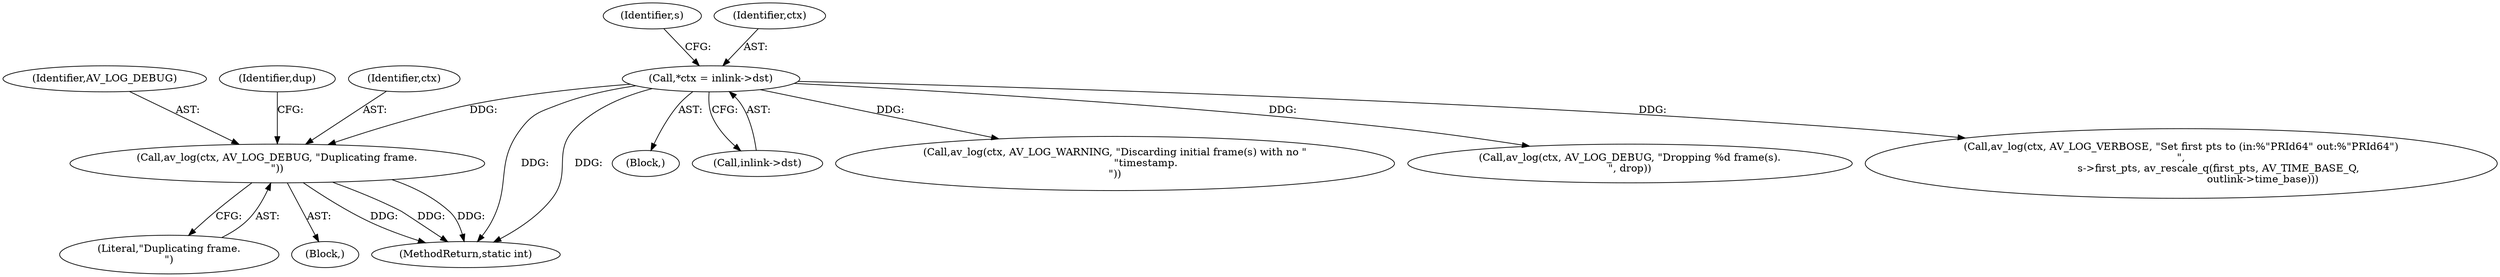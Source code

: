 digraph "0_FFmpeg_cdd5df8189ff1537f7abe8defe971f80602cc2d2@pointer" {
"1000375" [label="(Call,av_log(ctx, AV_LOG_DEBUG, \"Duplicating frame.\n\"))"];
"1000111" [label="(Call,*ctx = inlink->dst)"];
"1000109" [label="(Block,)"];
"1000111" [label="(Call,*ctx = inlink->dst)"];
"1000113" [label="(Call,inlink->dst)"];
"1000234" [label="(Call,av_log(ctx, AV_LOG_WARNING, \"Discarding initial frame(s) with no \"\n                   \"timestamp.\n\"))"];
"1000377" [label="(Identifier,AV_LOG_DEBUG)"];
"1000302" [label="(Call,av_log(ctx, AV_LOG_DEBUG, \"Dropping %d frame(s).\n\", drop))"];
"1000380" [label="(Identifier,dup)"];
"1000118" [label="(Identifier,s)"];
"1000206" [label="(Call,av_log(ctx, AV_LOG_VERBOSE, \"Set first pts to (in:%\"PRId64\" out:%\"PRId64\")\n\",\n                       s->first_pts, av_rescale_q(first_pts, AV_TIME_BASE_Q,\n                                                  outlink->time_base)))"];
"1000112" [label="(Identifier,ctx)"];
"1000378" [label="(Literal,\"Duplicating frame.\n\")"];
"1000369" [label="(Block,)"];
"1000375" [label="(Call,av_log(ctx, AV_LOG_DEBUG, \"Duplicating frame.\n\"))"];
"1000477" [label="(MethodReturn,static int)"];
"1000376" [label="(Identifier,ctx)"];
"1000375" -> "1000369"  [label="AST: "];
"1000375" -> "1000378"  [label="CFG: "];
"1000376" -> "1000375"  [label="AST: "];
"1000377" -> "1000375"  [label="AST: "];
"1000378" -> "1000375"  [label="AST: "];
"1000380" -> "1000375"  [label="CFG: "];
"1000375" -> "1000477"  [label="DDG: "];
"1000375" -> "1000477"  [label="DDG: "];
"1000375" -> "1000477"  [label="DDG: "];
"1000111" -> "1000375"  [label="DDG: "];
"1000111" -> "1000109"  [label="AST: "];
"1000111" -> "1000113"  [label="CFG: "];
"1000112" -> "1000111"  [label="AST: "];
"1000113" -> "1000111"  [label="AST: "];
"1000118" -> "1000111"  [label="CFG: "];
"1000111" -> "1000477"  [label="DDG: "];
"1000111" -> "1000477"  [label="DDG: "];
"1000111" -> "1000206"  [label="DDG: "];
"1000111" -> "1000234"  [label="DDG: "];
"1000111" -> "1000302"  [label="DDG: "];
}
